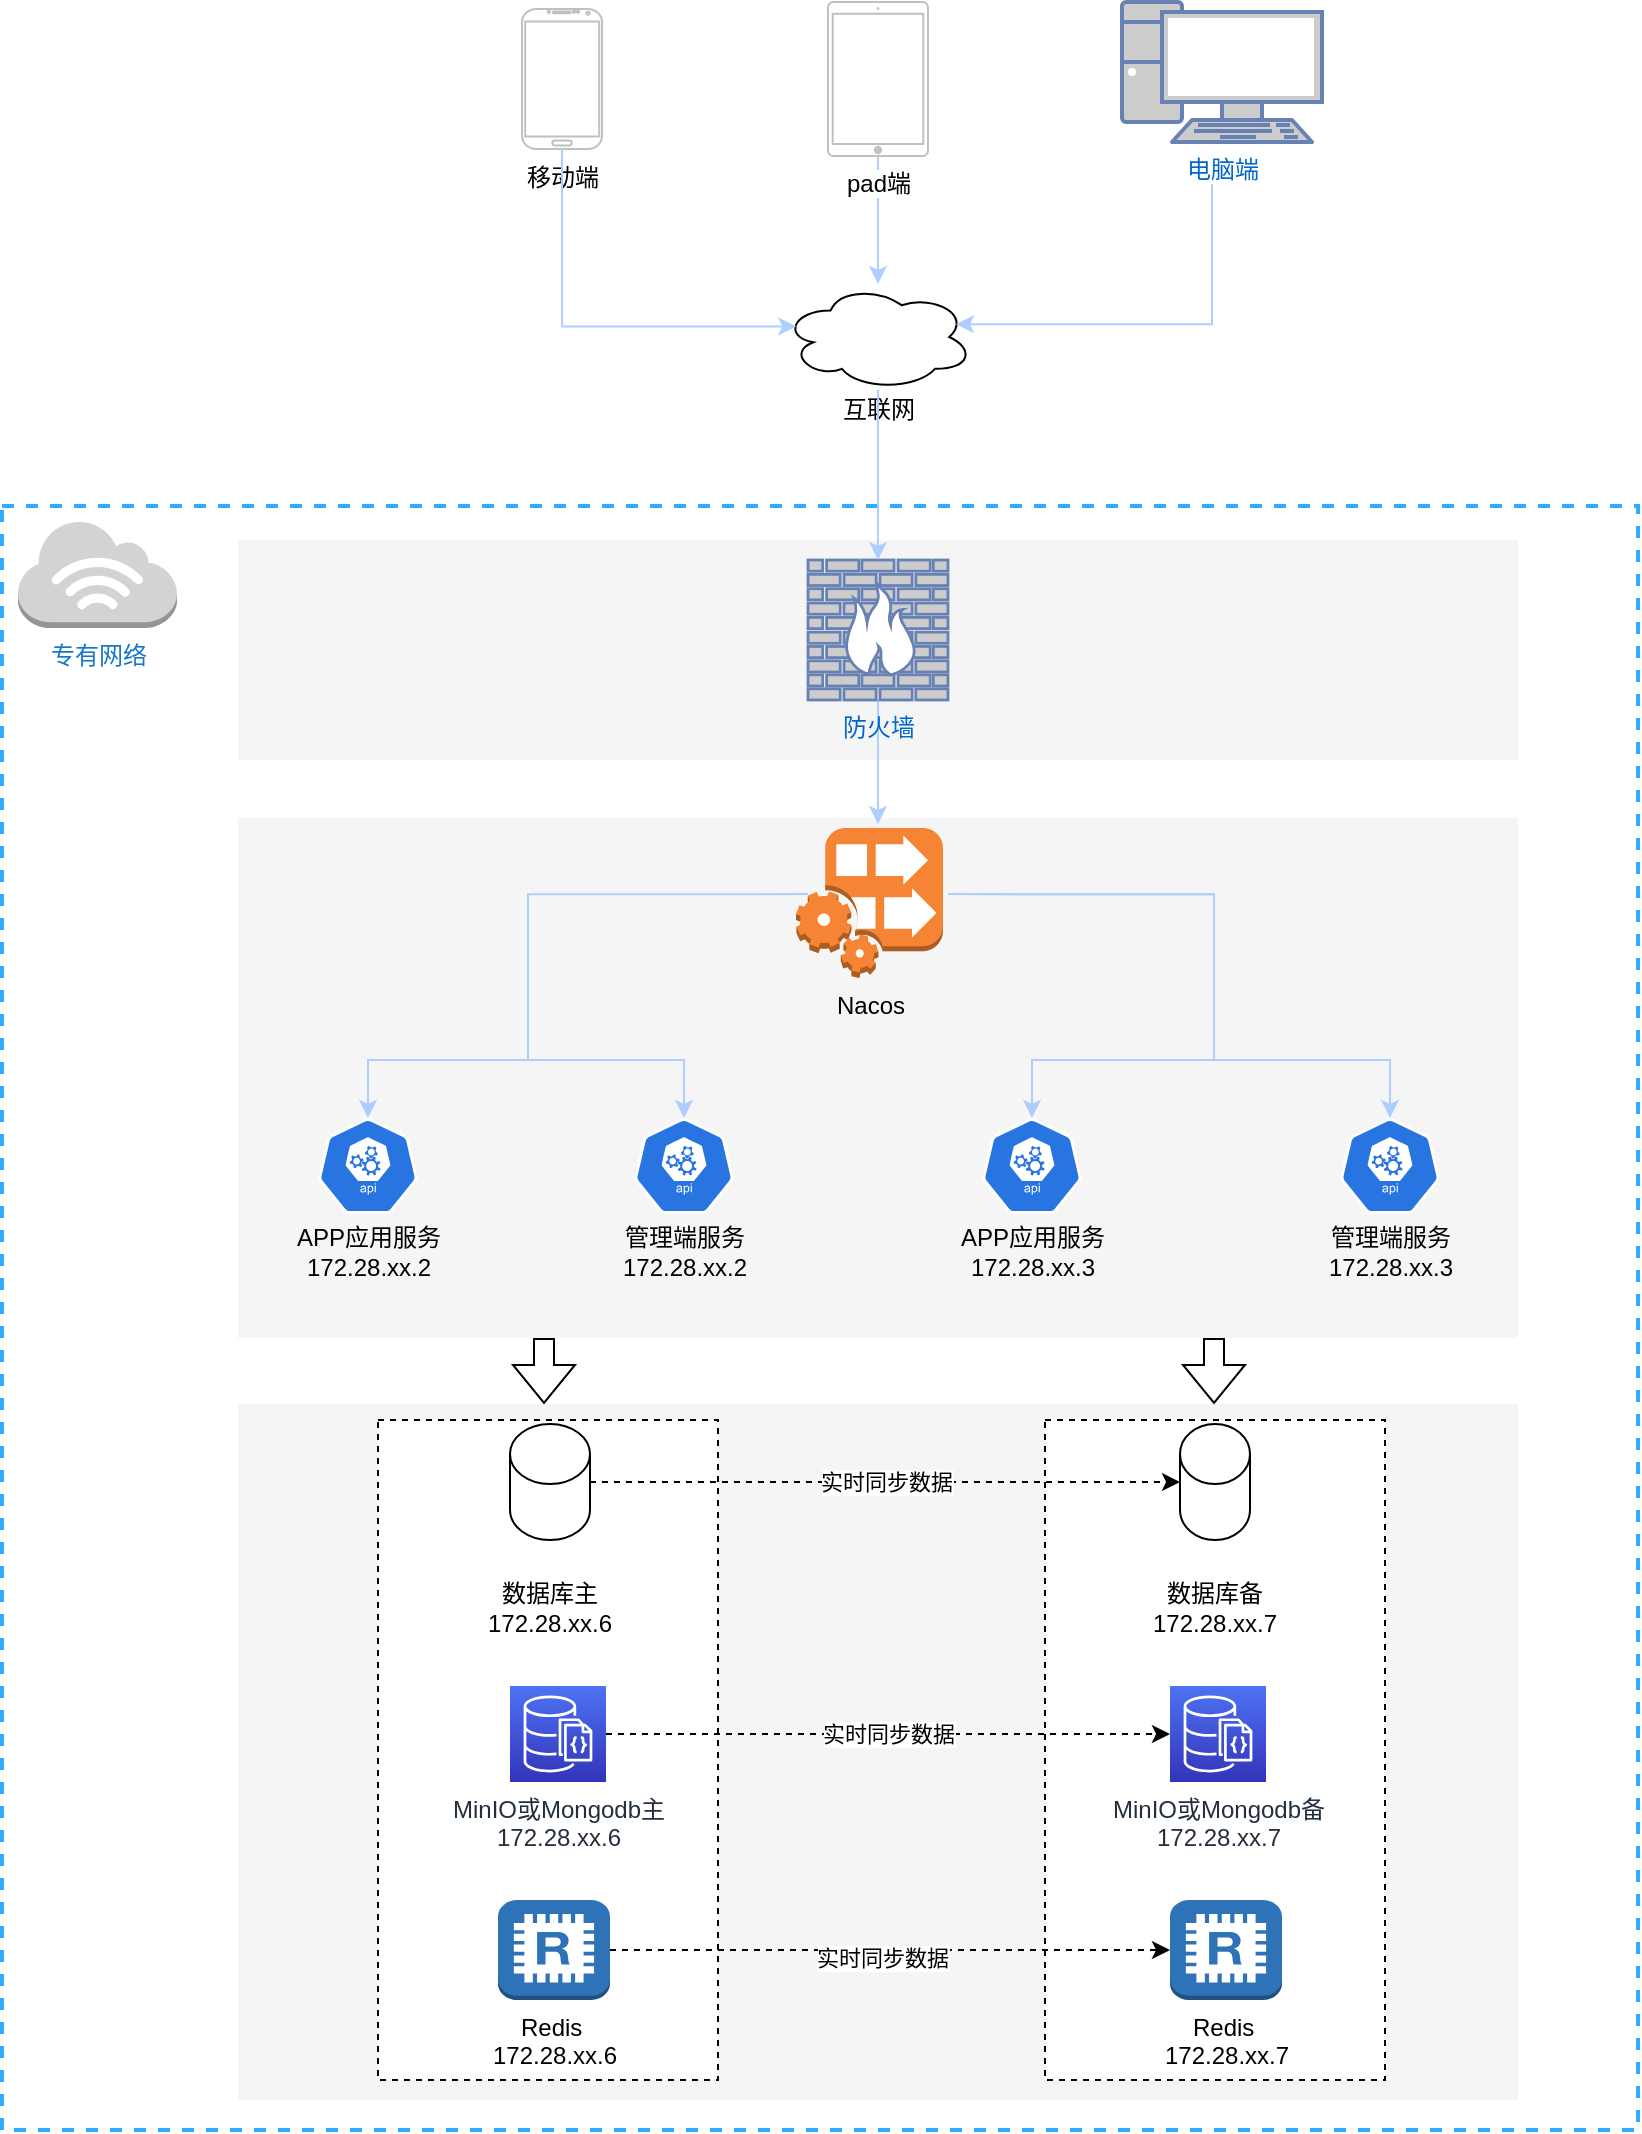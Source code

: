 <mxfile version="22.1.2" type="github">
  <diagram id="j5msO9XKNBTfVSApXjJV" name="Page-1">
    <mxGraphModel dx="2087" dy="1278" grid="0" gridSize="10" guides="1" tooltips="1" connect="1" arrows="1" fold="1" page="0" pageScale="1" pageWidth="827" pageHeight="1169" math="0" shadow="0">
      <root>
        <mxCell id="0" />
        <mxCell id="1" parent="0" />
        <mxCell id="LKb0-64Mf8W_8RgTpQx8-3" value="" style="rounded=0;whiteSpace=wrap;html=1;dashed=1;strokeColor=#30ACFF;strokeWidth=2;" vertex="1" parent="1">
          <mxGeometry x="-88" y="193" width="818" height="812" as="geometry" />
        </mxCell>
        <mxCell id="wZkuEuTL__6hPiaOwBk9-11" value="" style="rounded=0;whiteSpace=wrap;html=1;fillColor=#f5f5f5;fontColor=#333333;strokeColor=none;" parent="1" vertex="1">
          <mxGeometry x="30" y="642" width="640" height="348" as="geometry" />
        </mxCell>
        <mxCell id="wZkuEuTL__6hPiaOwBk9-27" value="" style="edgeStyle=orthogonalEdgeStyle;rounded=0;orthogonalLoop=1;jettySize=auto;html=1;shape=flexArrow;" parent="1" edge="1">
          <mxGeometry relative="1" as="geometry">
            <mxPoint x="183" y="609" as="sourcePoint" />
            <mxPoint x="183" y="642" as="targetPoint" />
          </mxGeometry>
        </mxCell>
        <mxCell id="wZkuEuTL__6hPiaOwBk9-10" value="" style="rounded=0;whiteSpace=wrap;html=1;fillColor=#f5f5f5;fontColor=#333333;strokeColor=none;" parent="1" vertex="1">
          <mxGeometry x="30" y="349" width="640" height="260" as="geometry" />
        </mxCell>
        <mxCell id="wZkuEuTL__6hPiaOwBk9-2" value="" style="rounded=0;whiteSpace=wrap;html=1;fillColor=#f5f5f5;fontColor=#333333;strokeColor=none;" parent="1" vertex="1">
          <mxGeometry x="30" y="210" width="640" height="110" as="geometry" />
        </mxCell>
        <mxCell id="h-4lxs5_fm6_QuoArNwU-2" value="移动端" style="verticalLabelPosition=bottom;verticalAlign=top;html=1;shadow=0;dashed=0;strokeWidth=1;shape=mxgraph.android.phone2;strokeColor=#c0c0c0;" parent="1" vertex="1">
          <mxGeometry x="172" y="-55.5" width="40" height="70" as="geometry" />
        </mxCell>
        <mxCell id="h-4lxs5_fm6_QuoArNwU-4" value="电脑端" style="fontColor=#0066CC;verticalAlign=top;verticalLabelPosition=bottom;labelPosition=center;align=center;html=1;outlineConnect=0;fillColor=#CCCCCC;strokeColor=#6881B3;gradientColor=none;gradientDirection=north;strokeWidth=2;shape=mxgraph.networks.pc;" parent="1" vertex="1">
          <mxGeometry x="472" y="-59" width="100" height="70" as="geometry" />
        </mxCell>
        <mxCell id="LKb0-64Mf8W_8RgTpQx8-13" style="edgeStyle=orthogonalEdgeStyle;rounded=0;orthogonalLoop=1;jettySize=auto;html=1;strokeColor=#ADCEFF;" edge="1" parent="1" source="h-4lxs5_fm6_QuoArNwU-5">
          <mxGeometry relative="1" as="geometry">
            <mxPoint x="350" y="352" as="targetPoint" />
          </mxGeometry>
        </mxCell>
        <mxCell id="h-4lxs5_fm6_QuoArNwU-5" value="防火墙" style="fontColor=#0066CC;verticalAlign=top;verticalLabelPosition=bottom;labelPosition=center;align=center;html=1;outlineConnect=0;fillColor=#CCCCCC;strokeColor=#6881B3;gradientColor=none;gradientDirection=north;strokeWidth=2;shape=mxgraph.networks.firewall;" parent="1" vertex="1">
          <mxGeometry x="315" y="220" width="70" height="70" as="geometry" />
        </mxCell>
        <mxCell id="wZkuEuTL__6hPiaOwBk9-15" style="edgeStyle=orthogonalEdgeStyle;rounded=0;orthogonalLoop=1;jettySize=auto;html=1;entryX=0.5;entryY=0;entryDx=0;entryDy=0;entryPerimeter=0;strokeColor=#ADCEFF;" parent="1" target="h-4lxs5_fm6_QuoArNwU-7" edge="1">
          <mxGeometry relative="1" as="geometry">
            <Array as="points">
              <mxPoint x="175" y="470" />
              <mxPoint x="95" y="470" />
            </Array>
            <mxPoint x="175" y="429" as="sourcePoint" />
          </mxGeometry>
        </mxCell>
        <mxCell id="wZkuEuTL__6hPiaOwBk9-17" style="edgeStyle=orthogonalEdgeStyle;rounded=0;orthogonalLoop=1;jettySize=auto;html=1;strokeColor=#ADCEFF;" parent="1" target="wZkuEuTL__6hPiaOwBk9-4" edge="1">
          <mxGeometry relative="1" as="geometry">
            <Array as="points">
              <mxPoint x="175" y="387" />
              <mxPoint x="175" y="470" />
              <mxPoint x="253" y="470" />
            </Array>
            <mxPoint x="315" y="387.059" as="sourcePoint" />
          </mxGeometry>
        </mxCell>
        <mxCell id="h-4lxs5_fm6_QuoArNwU-7" value="&lt;br&gt;&lt;br&gt;&lt;br&gt;&lt;br&gt;&lt;br&gt;&lt;br&gt;APP应用服务&lt;br&gt;172.28.xx.2" style="html=1;dashed=0;whitespace=wrap;fillColor=#2875E2;strokeColor=#ffffff;points=[[0.005,0.63,0],[0.1,0.2,0],[0.9,0.2,0],[0.5,0,0],[0.995,0.63,0],[0.72,0.99,0],[0.5,1,0],[0.28,0.99,0]];shape=mxgraph.kubernetes.icon;prIcon=api" parent="1" vertex="1">
          <mxGeometry x="70" y="499" width="50" height="48" as="geometry" />
        </mxCell>
        <mxCell id="h-4lxs5_fm6_QuoArNwU-8" value="&lt;br&gt;&lt;br&gt;&lt;br&gt;&lt;br&gt;&lt;br&gt;&lt;br&gt;APP应用服务&lt;br&gt;172.28.xx.3" style="html=1;dashed=0;whitespace=wrap;fillColor=#2875E2;strokeColor=#ffffff;points=[[0.005,0.63,0],[0.1,0.2,0],[0.9,0.2,0],[0.5,0,0],[0.995,0.63,0],[0.72,0.99,0],[0.5,1,0],[0.28,0.99,0]];shape=mxgraph.kubernetes.icon;prIcon=api" parent="1" vertex="1">
          <mxGeometry x="402" y="499" width="50" height="48" as="geometry" />
        </mxCell>
        <mxCell id="wZkuEuTL__6hPiaOwBk9-35" value="" style="rounded=0;whiteSpace=wrap;html=1;dashed=1;" parent="1" vertex="1">
          <mxGeometry x="100" y="650" width="170" height="330" as="geometry" />
        </mxCell>
        <mxCell id="wZkuEuTL__6hPiaOwBk9-36" value="" style="rounded=0;whiteSpace=wrap;html=1;dashed=1;" parent="1" vertex="1">
          <mxGeometry x="433.5" y="650" width="170" height="330" as="geometry" />
        </mxCell>
        <mxCell id="h-4lxs5_fm6_QuoArNwU-18" value="实时同步数据" style="edgeStyle=none;rounded=0;orthogonalLoop=1;jettySize=auto;html=1;entryX=0;entryY=0.5;entryDx=0;entryDy=0;entryPerimeter=0;dashed=1;" parent="1" source="h-4lxs5_fm6_QuoArNwU-15" target="h-4lxs5_fm6_QuoArNwU-16" edge="1">
          <mxGeometry relative="1" as="geometry" />
        </mxCell>
        <mxCell id="h-4lxs5_fm6_QuoArNwU-15" value="&lt;br&gt;&lt;br&gt;&lt;br&gt;&lt;br&gt;&lt;br&gt;&lt;br&gt;&lt;br&gt;&lt;br&gt;数据库主&lt;br&gt;172.28.xx.6&lt;br&gt;&lt;span style=&quot;text-align: start;&quot;&gt;&lt;font face=&quot;monospace&quot; color=&quot;rgba(0, 0, 0, 0)&quot;&gt;&lt;span style=&quot;font-size: 0px;&quot;&gt;%3CmxGraphModel%3E%3Croot%3E6gt%3B%26lt%3Bbr%26gt%3B%26lt%3Bbr%26gt%3B%26lt%3Bbr%26gt%3B%26lt%3Bbr%26gt%3B%26lt%3Bbr%26gt%3BAPP%E5%BA%94%E7%94%A8%E6%9C%8D%E5%8A%A1%26lt%3Bbr%26gt%3B172.28.48.105%22%20style%3D%22html%3D1%3Bdashed%3D0%3Bwhitespace%3Dwrap%3BfillColor%3D%232875E2%3BstrokeColor%3D%23ffffff%3Bpoints%3D%5B%5B0.005%2C0.63%2C0%5D%2C%5B0.1%2C0.2%2C0%5D%2C%5B0.9%2C0.2%2C0%5D%2C%5B0.5%2C0%2C0%5D%2C%5B0.995%2C0.63%2C0%5D%2C%5B0.72%2C0.99%2C0%5D%2C%5B0.5%2C1%2C0%5D%2C%5B0.28%2C0.99%2C0%5D%5D%3Bshape%3Dmxgraph.kubernetes.icon%3BprIcon%3Dapi%22%20vertex%3D%221%22%20parent%3D%221%22%3E%3CmxGeometry%20x%3D%2270%22%20y%3D%22490%22%20width%3D%2250%22%20height%3D%2248%22%20as%3D%22geometry%22%2F%3E%3C%2FmxCell%3E%3C%2Froot%3E%3C%2FmxGraphModel%3E1721720&lt;/span&gt;&lt;/font&gt;&lt;font face=&quot;monospace&quot; color=&quot;rgba(0, 0, 0, 0)&quot;&gt;&lt;span style=&quot;font-size: 0px;&quot;&gt;72.28.48.105&lt;/span&gt;&lt;/font&gt;&lt;br&gt;&lt;/span&gt;" style="shape=cylinder3;whiteSpace=wrap;html=1;boundedLbl=1;backgroundOutline=1;size=15;" parent="1" vertex="1">
          <mxGeometry x="166" y="652" width="40" height="58" as="geometry" />
        </mxCell>
        <mxCell id="h-4lxs5_fm6_QuoArNwU-16" value="&lt;br&gt;&lt;br&gt;&lt;br&gt;&lt;br&gt;&lt;br&gt;&lt;br&gt;&lt;br&gt;数据库备&lt;br&gt;172.28.xx.7" style="shape=cylinder3;whiteSpace=wrap;html=1;boundedLbl=1;backgroundOutline=1;size=15;" parent="1" vertex="1">
          <mxGeometry x="501" y="652" width="35" height="58" as="geometry" />
        </mxCell>
        <mxCell id="wZkuEuTL__6hPiaOwBk9-18" style="edgeStyle=orthogonalEdgeStyle;rounded=0;orthogonalLoop=1;jettySize=auto;html=1;entryX=0.5;entryY=0;entryDx=0;entryDy=0;entryPerimeter=0;strokeColor=#ADCEFF;" parent="1" target="h-4lxs5_fm6_QuoArNwU-8" edge="1">
          <mxGeometry relative="1" as="geometry">
            <Array as="points">
              <mxPoint x="518" y="470" />
              <mxPoint x="427" y="470" />
            </Array>
            <mxPoint x="385" y="387.059" as="sourcePoint" />
          </mxGeometry>
        </mxCell>
        <mxCell id="wZkuEuTL__6hPiaOwBk9-20" style="edgeStyle=orthogonalEdgeStyle;rounded=0;orthogonalLoop=1;jettySize=auto;html=1;entryX=0.5;entryY=0;entryDx=0;entryDy=0;entryPerimeter=0;strokeColor=#ADCEFF;" parent="1" target="wZkuEuTL__6hPiaOwBk9-5" edge="1">
          <mxGeometry relative="1" as="geometry">
            <Array as="points">
              <mxPoint x="518" y="470" />
              <mxPoint x="606" y="470" />
            </Array>
            <mxPoint x="385" y="387.059" as="sourcePoint" />
          </mxGeometry>
        </mxCell>
        <mxCell id="wZkuEuTL__6hPiaOwBk9-4" value="&lt;br&gt;&lt;br&gt;&lt;br&gt;&lt;br&gt;&lt;br&gt;&lt;br&gt;管理端服务&lt;br&gt;172.28.xx.2" style="html=1;dashed=0;whitespace=wrap;fillColor=#2875E2;strokeColor=#ffffff;points=[[0.005,0.63,0],[0.1,0.2,0],[0.9,0.2,0],[0.5,0,0],[0.995,0.63,0],[0.72,0.99,0],[0.5,1,0],[0.28,0.99,0]];shape=mxgraph.kubernetes.icon;prIcon=api" parent="1" vertex="1">
          <mxGeometry x="228" y="499" width="50" height="48" as="geometry" />
        </mxCell>
        <mxCell id="wZkuEuTL__6hPiaOwBk9-5" value="&lt;br&gt;&lt;br&gt;&lt;br&gt;&lt;br&gt;&lt;br&gt;&lt;br&gt;管理端服务&lt;br&gt;172.28.xx.3" style="html=1;dashed=0;whitespace=wrap;fillColor=#2875E2;strokeColor=#ffffff;points=[[0.005,0.63,0],[0.1,0.2,0],[0.9,0.2,0],[0.5,0,0],[0.995,0.63,0],[0.72,0.99,0],[0.5,1,0],[0.28,0.99,0]];shape=mxgraph.kubernetes.icon;prIcon=api" parent="1" vertex="1">
          <mxGeometry x="581" y="499" width="50" height="48" as="geometry" />
        </mxCell>
        <mxCell id="wZkuEuTL__6hPiaOwBk9-9" value="实时同步数据" style="edgeStyle=orthogonalEdgeStyle;rounded=0;orthogonalLoop=1;jettySize=auto;html=1;entryX=0;entryY=0.5;entryDx=0;entryDy=0;entryPerimeter=0;dashed=1;" parent="1" source="wZkuEuTL__6hPiaOwBk9-6" target="wZkuEuTL__6hPiaOwBk9-8" edge="1">
          <mxGeometry relative="1" as="geometry" />
        </mxCell>
        <mxCell id="wZkuEuTL__6hPiaOwBk9-6" value="MinIO或Mongodb主&lt;br&gt;172.28.xx.6" style="sketch=0;points=[[0,0,0],[0.25,0,0],[0.5,0,0],[0.75,0,0],[1,0,0],[0,1,0],[0.25,1,0],[0.5,1,0],[0.75,1,0],[1,1,0],[0,0.25,0],[0,0.5,0],[0,0.75,0],[1,0.25,0],[1,0.5,0],[1,0.75,0]];outlineConnect=0;fontColor=#232F3E;gradientColor=#4D72F3;gradientDirection=north;fillColor=#3334B9;strokeColor=#ffffff;dashed=0;verticalLabelPosition=bottom;verticalAlign=top;align=center;html=1;fontSize=12;fontStyle=0;aspect=fixed;shape=mxgraph.aws4.resourceIcon;resIcon=mxgraph.aws4.documentdb_with_mongodb_compatibility;" parent="1" vertex="1">
          <mxGeometry x="166" y="783" width="48" height="48" as="geometry" />
        </mxCell>
        <mxCell id="wZkuEuTL__6hPiaOwBk9-8" value="MinIO或Mongodb备&lt;br&gt;172.28.xx.7" style="sketch=0;points=[[0,0,0],[0.25,0,0],[0.5,0,0],[0.75,0,0],[1,0,0],[0,1,0],[0.25,1,0],[0.5,1,0],[0.75,1,0],[1,1,0],[0,0.25,0],[0,0.5,0],[0,0.75,0],[1,0.25,0],[1,0.5,0],[1,0.75,0]];outlineConnect=0;fontColor=#232F3E;gradientColor=#4D72F3;gradientDirection=north;fillColor=#3334B9;strokeColor=#ffffff;dashed=0;verticalLabelPosition=bottom;verticalAlign=top;align=center;html=1;fontSize=12;fontStyle=0;aspect=fixed;shape=mxgraph.aws4.resourceIcon;resIcon=mxgraph.aws4.documentdb_with_mongodb_compatibility;" parent="1" vertex="1">
          <mxGeometry x="496" y="783" width="48" height="48" as="geometry" />
        </mxCell>
        <mxCell id="LKb0-64Mf8W_8RgTpQx8-14" style="edgeStyle=orthogonalEdgeStyle;rounded=0;orthogonalLoop=1;jettySize=auto;html=1;dashed=1;" edge="1" parent="1" source="wZkuEuTL__6hPiaOwBk9-21" target="wZkuEuTL__6hPiaOwBk9-23">
          <mxGeometry relative="1" as="geometry" />
        </mxCell>
        <mxCell id="LKb0-64Mf8W_8RgTpQx8-15" value="实时同步数据" style="edgeLabel;html=1;align=center;verticalAlign=middle;resizable=0;points=[];" vertex="1" connectable="0" parent="LKb0-64Mf8W_8RgTpQx8-14">
          <mxGeometry x="-0.029" y="-4" relative="1" as="geometry">
            <mxPoint as="offset" />
          </mxGeometry>
        </mxCell>
        <mxCell id="wZkuEuTL__6hPiaOwBk9-21" value="Redis&amp;nbsp;&lt;br&gt;172.28.xx.6" style="outlineConnect=0;dashed=0;verticalLabelPosition=bottom;verticalAlign=top;align=center;html=1;shape=mxgraph.aws3.redis;fillColor=#2E73B8;gradientColor=none;" parent="1" vertex="1">
          <mxGeometry x="160" y="890" width="56" height="50" as="geometry" />
        </mxCell>
        <mxCell id="wZkuEuTL__6hPiaOwBk9-23" value="Redis&amp;nbsp;&lt;br&gt;172.28.xx.7" style="outlineConnect=0;dashed=0;verticalLabelPosition=bottom;verticalAlign=top;align=center;html=1;shape=mxgraph.aws3.redis;fillColor=#2E73B8;gradientColor=none;" parent="1" vertex="1">
          <mxGeometry x="496" y="890" width="56" height="50" as="geometry" />
        </mxCell>
        <mxCell id="wZkuEuTL__6hPiaOwBk9-34" value="" style="edgeStyle=orthogonalEdgeStyle;rounded=0;orthogonalLoop=1;jettySize=auto;html=1;shape=flexArrow;" parent="1" edge="1">
          <mxGeometry relative="1" as="geometry">
            <mxPoint x="518" y="609" as="sourcePoint" />
            <mxPoint x="518" y="642" as="targetPoint" />
          </mxGeometry>
        </mxCell>
        <mxCell id="LKb0-64Mf8W_8RgTpQx8-8" style="edgeStyle=orthogonalEdgeStyle;rounded=0;orthogonalLoop=1;jettySize=auto;html=1;fontColor=#ADCEFF;strokeColor=#ADCEFF;" edge="1" parent="1" source="LKb0-64Mf8W_8RgTpQx8-1" target="LKb0-64Mf8W_8RgTpQx8-2">
          <mxGeometry relative="1" as="geometry" />
        </mxCell>
        <mxCell id="LKb0-64Mf8W_8RgTpQx8-1" value="pad端" style="html=1;verticalLabelPosition=bottom;labelBackgroundColor=#ffffff;verticalAlign=top;shadow=0;dashed=0;strokeWidth=1;shape=mxgraph.ios7.misc.ipad10inch;strokeColor=#c0c0c0;" vertex="1" parent="1">
          <mxGeometry x="325" y="-59" width="50" height="77" as="geometry" />
        </mxCell>
        <mxCell id="LKb0-64Mf8W_8RgTpQx8-2" value="&lt;br&gt;&lt;br&gt;&lt;br&gt;&lt;br&gt;&lt;br&gt;互联网" style="ellipse;shape=cloud;whiteSpace=wrap;html=1;" vertex="1" parent="1">
          <mxGeometry x="302.5" y="82" width="95" height="53" as="geometry" />
        </mxCell>
        <mxCell id="LKb0-64Mf8W_8RgTpQx8-5" value="专有网络" style="outlineConnect=0;dashed=0;verticalLabelPosition=bottom;verticalAlign=top;align=center;html=1;shape=mxgraph.aws3.internet_3;fillColor=#D2D3D3;gradientColor=none;fontColor=#1476CC;" vertex="1" parent="1">
          <mxGeometry x="-80" y="200" width="79.5" height="54" as="geometry" />
        </mxCell>
        <mxCell id="LKb0-64Mf8W_8RgTpQx8-7" style="edgeStyle=orthogonalEdgeStyle;rounded=0;orthogonalLoop=1;jettySize=auto;html=1;entryX=0.07;entryY=0.4;entryDx=0;entryDy=0;entryPerimeter=0;fontColor=#ADCEFF;strokeColor=#ADCEFF;" edge="1" parent="1" source="h-4lxs5_fm6_QuoArNwU-2" target="LKb0-64Mf8W_8RgTpQx8-2">
          <mxGeometry relative="1" as="geometry">
            <Array as="points">
              <mxPoint x="192" y="103" />
            </Array>
          </mxGeometry>
        </mxCell>
        <mxCell id="LKb0-64Mf8W_8RgTpQx8-10" style="edgeStyle=orthogonalEdgeStyle;rounded=0;orthogonalLoop=1;jettySize=auto;html=1;entryX=0.96;entryY=0.7;entryDx=0;entryDy=0;entryPerimeter=0;fontColor=#ADCEFF;strokeColor=#ADCEFF;" edge="1" parent="1">
          <mxGeometry relative="1" as="geometry">
            <mxPoint x="517" y="32" as="sourcePoint" />
            <mxPoint x="389.0" y="102.1" as="targetPoint" />
            <Array as="points">
              <mxPoint x="517.3" y="102" />
            </Array>
          </mxGeometry>
        </mxCell>
        <mxCell id="LKb0-64Mf8W_8RgTpQx8-11" style="edgeStyle=orthogonalEdgeStyle;rounded=0;orthogonalLoop=1;jettySize=auto;html=1;entryX=0.5;entryY=0;entryDx=0;entryDy=0;entryPerimeter=0;strokeColor=#ADCEFF;" edge="1" parent="1" source="LKb0-64Mf8W_8RgTpQx8-2" target="h-4lxs5_fm6_QuoArNwU-5">
          <mxGeometry relative="1" as="geometry" />
        </mxCell>
        <mxCell id="LKb0-64Mf8W_8RgTpQx8-16" value="Nacos" style="outlineConnect=0;dashed=0;verticalLabelPosition=bottom;verticalAlign=top;align=center;html=1;shape=mxgraph.aws3.kinesis_analytics;fillColor=#F58534;gradientColor=none;" vertex="1" parent="1">
          <mxGeometry x="309" y="354" width="73.5" height="75" as="geometry" />
        </mxCell>
      </root>
    </mxGraphModel>
  </diagram>
</mxfile>
